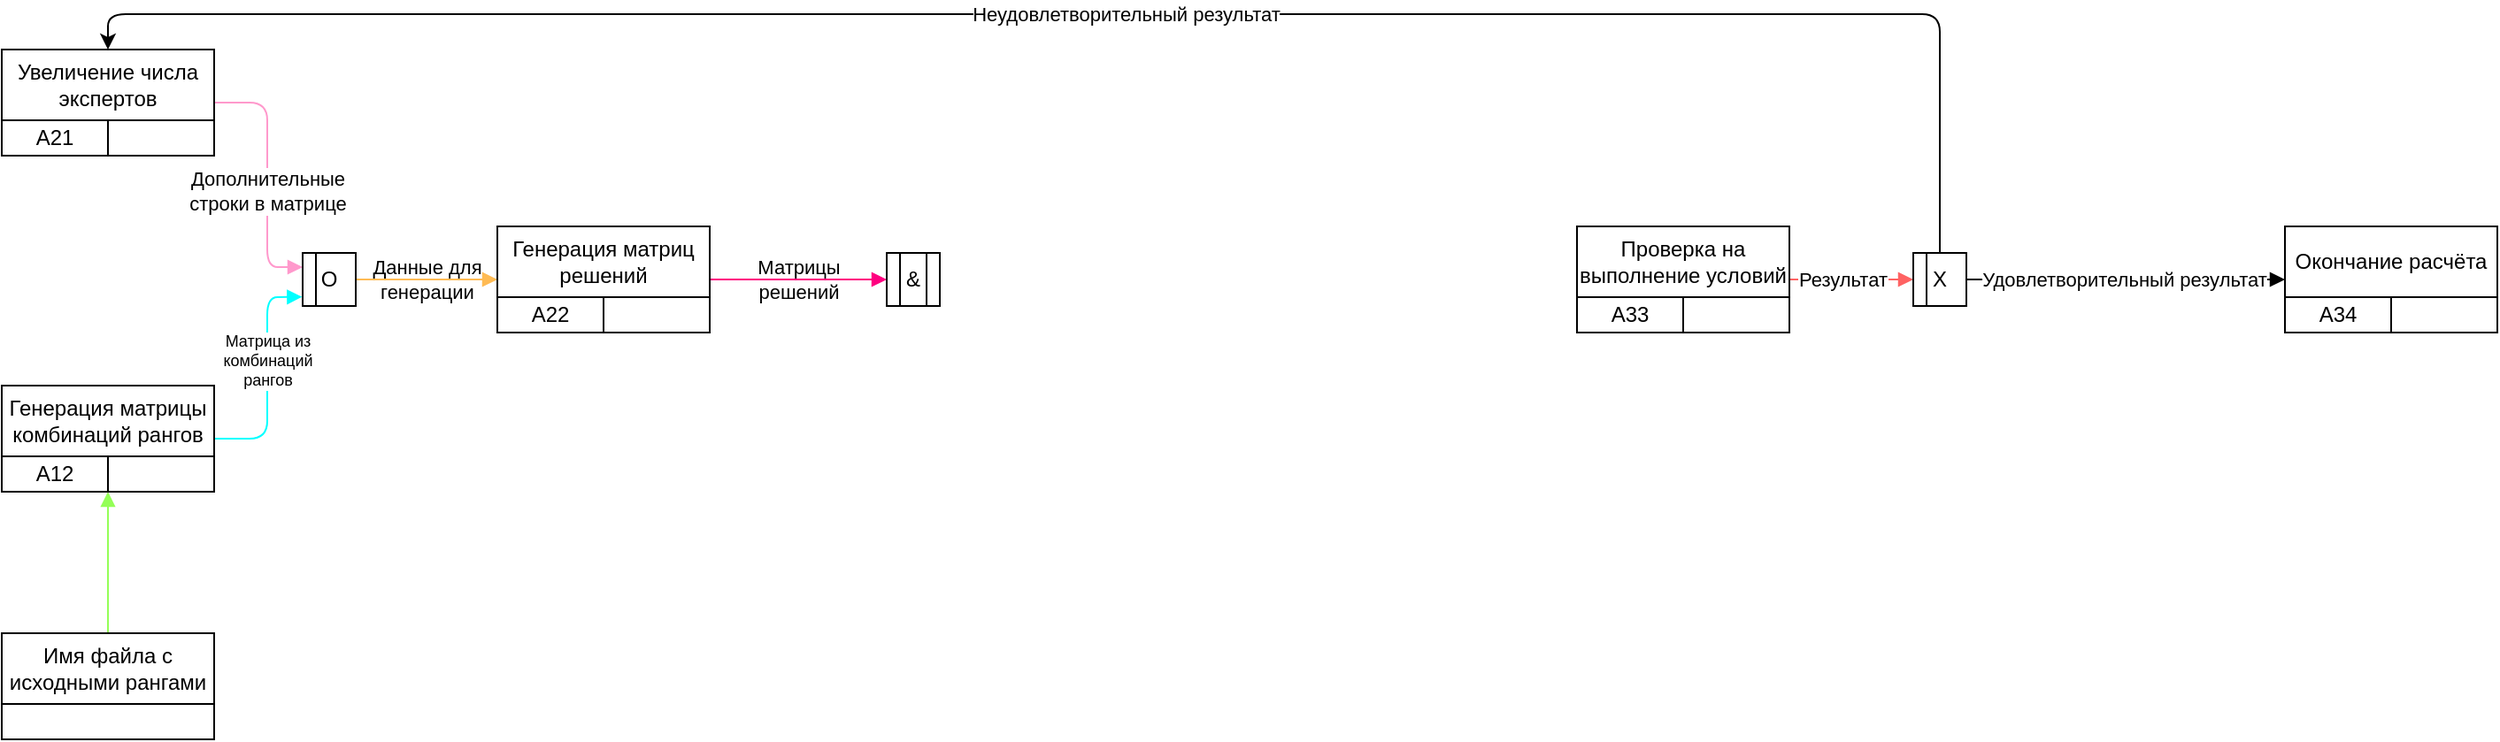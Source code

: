 <mxfile version="22.1.2" type="github">
  <diagram name="Страница — 1" id="2axHYxeO-4VpE9UikgM9">
    <mxGraphModel dx="1077" dy="577" grid="1" gridSize="10" guides="1" tooltips="1" connect="1" arrows="1" fold="1" page="1" pageScale="1" pageWidth="827" pageHeight="1169" math="0" shadow="0">
      <root>
        <mxCell id="0" />
        <mxCell id="1" parent="0" />
        <mxCell id="rHtwVeTPGvIX2-GxLPoe-113" style="edgeStyle=orthogonalEdgeStyle;rounded=1;orthogonalLoop=1;jettySize=auto;html=1;entryX=1;entryY=1;entryDx=0;entryDy=0;strokeColor=#94FF57;endArrow=block;endFill=1;" edge="1" parent="1" source="rHtwVeTPGvIX2-GxLPoe-112" target="rHtwVeTPGvIX2-GxLPoe-55">
          <mxGeometry relative="1" as="geometry" />
        </mxCell>
        <mxCell id="rHtwVeTPGvIX2-GxLPoe-78" value="Результат" style="edgeStyle=orthogonalEdgeStyle;rounded=0;orthogonalLoop=1;jettySize=auto;html=1;exitX=1;exitY=0.75;exitDx=0;exitDy=0;entryX=0;entryY=0.5;entryDx=0;entryDy=0;endArrow=block;endFill=1;strokeColor=#FF6363;" edge="1" parent="1" source="rHtwVeTPGvIX2-GxLPoe-75" target="rHtwVeTPGvIX2-GxLPoe-76">
          <mxGeometry x="-0.143" relative="1" as="geometry">
            <mxPoint as="offset" />
          </mxGeometry>
        </mxCell>
        <mxCell id="rHtwVeTPGvIX2-GxLPoe-50" value="&lt;div&gt;Данные для&lt;/div&gt;&lt;div&gt;генерации&lt;br&gt;&lt;/div&gt;" style="edgeStyle=orthogonalEdgeStyle;rounded=0;orthogonalLoop=1;jettySize=auto;html=1;entryX=0;entryY=0.75;entryDx=0;entryDy=0;endArrow=block;endFill=1;strokeColor=#FFBB54;labelBackgroundColor=none;" edge="1" parent="1" source="rHtwVeTPGvIX2-GxLPoe-49" target="rHtwVeTPGvIX2-GxLPoe-8">
          <mxGeometry relative="1" as="geometry">
            <mxPoint as="offset" />
          </mxGeometry>
        </mxCell>
        <mxCell id="rHtwVeTPGvIX2-GxLPoe-61" value="Дополнительные&lt;br style=&quot;font-size: 10px;&quot;&gt;строки в матрице" style="edgeStyle=orthogonalEdgeStyle;rounded=1;orthogonalLoop=1;jettySize=auto;html=1;exitX=1;exitY=0.75;exitDx=0;exitDy=0;entryX=0;entryY=0.25;entryDx=0;entryDy=0;strokeColor=#FF99CC;endArrow=block;endFill=1;" edge="1" parent="1" source="rHtwVeTPGvIX2-GxLPoe-47" target="rHtwVeTPGvIX2-GxLPoe-49">
          <mxGeometry x="0.115" relative="1" as="geometry">
            <Array as="points">
              <mxPoint x="150" y="210" />
              <mxPoint x="150" y="303" />
              <mxPoint x="170" y="303" />
            </Array>
            <mxPoint as="offset" />
          </mxGeometry>
        </mxCell>
        <mxCell id="rHtwVeTPGvIX2-GxLPoe-24" value="&lt;div&gt;Матрицы&lt;/div&gt;&lt;div&gt;решений&lt;/div&gt;" style="endArrow=block;html=1;rounded=0;endFill=1;exitX=1;exitY=0.75;exitDx=0;exitDy=0;strokeColor=#FF0080;startFill=1;labelBackgroundColor=none;" edge="1" parent="1" source="rHtwVeTPGvIX2-GxLPoe-8">
          <mxGeometry width="50" height="50" relative="1" as="geometry">
            <mxPoint x="430" y="300" as="sourcePoint" />
            <mxPoint x="500" y="310" as="targetPoint" />
            <mxPoint as="offset" />
          </mxGeometry>
        </mxCell>
        <mxCell id="rHtwVeTPGvIX2-GxLPoe-58" value="&lt;div style=&quot;font-size: 9px;&quot;&gt;Матрица из&lt;/div&gt;&lt;div style=&quot;font-size: 9px;&quot;&gt;комбинаций&lt;/div&gt;&lt;div style=&quot;font-size: 9px;&quot;&gt;рангов&lt;/div&gt;" style="endArrow=block;html=1;rounded=1;exitX=1;exitY=0.75;exitDx=0;exitDy=0;entryX=-0.01;entryY=0.828;entryDx=0;entryDy=0;endFill=1;strokeColor=#00FFFF;fontSize=9;entryPerimeter=0;" edge="1" parent="1" source="rHtwVeTPGvIX2-GxLPoe-56" target="rHtwVeTPGvIX2-GxLPoe-49">
          <mxGeometry x="0.143" width="50" height="50" relative="1" as="geometry">
            <mxPoint x="180" y="350" as="sourcePoint" />
            <mxPoint x="230" y="300" as="targetPoint" />
            <Array as="points">
              <mxPoint x="150" y="400" />
              <mxPoint x="150" y="320" />
            </Array>
            <mxPoint as="offset" />
          </mxGeometry>
        </mxCell>
        <mxCell id="rHtwVeTPGvIX2-GxLPoe-9" value="" style="group" vertex="1" connectable="0" parent="1">
          <mxGeometry x="280" y="280" width="120" height="60" as="geometry" />
        </mxCell>
        <mxCell id="rHtwVeTPGvIX2-GxLPoe-2" value="" style="rounded=0;whiteSpace=wrap;html=1;" vertex="1" parent="rHtwVeTPGvIX2-GxLPoe-9">
          <mxGeometry width="120" height="60" as="geometry" />
        </mxCell>
        <mxCell id="rHtwVeTPGvIX2-GxLPoe-3" value="" style="rounded=0;whiteSpace=wrap;html=1;" vertex="1" parent="rHtwVeTPGvIX2-GxLPoe-9">
          <mxGeometry y="40" width="60" height="20" as="geometry" />
        </mxCell>
        <mxCell id="rHtwVeTPGvIX2-GxLPoe-4" value="" style="rounded=0;whiteSpace=wrap;html=1;" vertex="1" parent="rHtwVeTPGvIX2-GxLPoe-9">
          <mxGeometry x="60" y="40" width="60" height="20" as="geometry" />
        </mxCell>
        <mxCell id="rHtwVeTPGvIX2-GxLPoe-6" value="А22" style="text;html=1;strokeColor=none;fillColor=none;align=center;verticalAlign=middle;whiteSpace=wrap;rounded=0;" vertex="1" parent="rHtwVeTPGvIX2-GxLPoe-9">
          <mxGeometry y="40" width="60" height="20" as="geometry" />
        </mxCell>
        <mxCell id="rHtwVeTPGvIX2-GxLPoe-8" value="Генерация матриц решений" style="text;html=1;strokeColor=none;fillColor=none;align=center;verticalAlign=middle;whiteSpace=wrap;rounded=0;" vertex="1" parent="rHtwVeTPGvIX2-GxLPoe-9">
          <mxGeometry width="120" height="40" as="geometry" />
        </mxCell>
        <mxCell id="rHtwVeTPGvIX2-GxLPoe-42" value="" style="group" vertex="1" connectable="0" parent="1">
          <mxGeometry y="180" width="120" height="60" as="geometry" />
        </mxCell>
        <mxCell id="rHtwVeTPGvIX2-GxLPoe-43" value="" style="rounded=0;whiteSpace=wrap;html=1;" vertex="1" parent="rHtwVeTPGvIX2-GxLPoe-42">
          <mxGeometry width="120" height="60" as="geometry" />
        </mxCell>
        <mxCell id="rHtwVeTPGvIX2-GxLPoe-44" value="" style="rounded=0;whiteSpace=wrap;html=1;" vertex="1" parent="rHtwVeTPGvIX2-GxLPoe-42">
          <mxGeometry y="40" width="60" height="20" as="geometry" />
        </mxCell>
        <mxCell id="rHtwVeTPGvIX2-GxLPoe-45" value="" style="rounded=0;whiteSpace=wrap;html=1;" vertex="1" parent="rHtwVeTPGvIX2-GxLPoe-42">
          <mxGeometry x="60" y="40" width="60" height="20" as="geometry" />
        </mxCell>
        <mxCell id="rHtwVeTPGvIX2-GxLPoe-46" value="А21" style="text;html=1;strokeColor=none;fillColor=none;align=center;verticalAlign=middle;whiteSpace=wrap;rounded=0;" vertex="1" parent="rHtwVeTPGvIX2-GxLPoe-42">
          <mxGeometry y="40" width="60" height="20" as="geometry" />
        </mxCell>
        <mxCell id="rHtwVeTPGvIX2-GxLPoe-47" value="Увеличение числа экспертов" style="text;html=1;strokeColor=none;fillColor=none;align=center;verticalAlign=middle;whiteSpace=wrap;rounded=0;" vertex="1" parent="rHtwVeTPGvIX2-GxLPoe-42">
          <mxGeometry width="120" height="40" as="geometry" />
        </mxCell>
        <mxCell id="rHtwVeTPGvIX2-GxLPoe-49" value="O" style="rounded=0;whiteSpace=wrap;html=1;" vertex="1" parent="1">
          <mxGeometry x="170" y="295" width="30" height="30" as="geometry" />
        </mxCell>
        <mxCell id="rHtwVeTPGvIX2-GxLPoe-51" value="" style="group" vertex="1" connectable="0" parent="1">
          <mxGeometry y="370" width="120" height="60" as="geometry" />
        </mxCell>
        <mxCell id="rHtwVeTPGvIX2-GxLPoe-52" value="" style="rounded=0;whiteSpace=wrap;html=1;" vertex="1" parent="rHtwVeTPGvIX2-GxLPoe-51">
          <mxGeometry width="120" height="60" as="geometry" />
        </mxCell>
        <mxCell id="rHtwVeTPGvIX2-GxLPoe-53" value="" style="rounded=0;whiteSpace=wrap;html=1;" vertex="1" parent="rHtwVeTPGvIX2-GxLPoe-51">
          <mxGeometry y="40" width="60" height="20" as="geometry" />
        </mxCell>
        <mxCell id="rHtwVeTPGvIX2-GxLPoe-54" value="" style="rounded=0;whiteSpace=wrap;html=1;" vertex="1" parent="rHtwVeTPGvIX2-GxLPoe-51">
          <mxGeometry x="60" y="40" width="60" height="20" as="geometry" />
        </mxCell>
        <mxCell id="rHtwVeTPGvIX2-GxLPoe-55" value="А12" style="text;html=1;strokeColor=none;fillColor=none;align=center;verticalAlign=middle;whiteSpace=wrap;rounded=0;" vertex="1" parent="rHtwVeTPGvIX2-GxLPoe-51">
          <mxGeometry y="40" width="60" height="20" as="geometry" />
        </mxCell>
        <mxCell id="rHtwVeTPGvIX2-GxLPoe-56" value="Генерация матрицы комбинаций рангов" style="text;html=1;strokeColor=none;fillColor=none;align=center;verticalAlign=middle;whiteSpace=wrap;rounded=0;" vertex="1" parent="rHtwVeTPGvIX2-GxLPoe-51">
          <mxGeometry width="120" height="40" as="geometry" />
        </mxCell>
        <mxCell id="rHtwVeTPGvIX2-GxLPoe-59" value="" style="endArrow=none;html=1;rounded=0;entryX=0.25;entryY=0;entryDx=0;entryDy=0;exitX=0.25;exitY=1;exitDx=0;exitDy=0;" edge="1" parent="1" source="rHtwVeTPGvIX2-GxLPoe-49" target="rHtwVeTPGvIX2-GxLPoe-49">
          <mxGeometry width="50" height="50" relative="1" as="geometry">
            <mxPoint x="160" y="350" as="sourcePoint" />
            <mxPoint x="210" y="300" as="targetPoint" />
          </mxGeometry>
        </mxCell>
        <mxCell id="rHtwVeTPGvIX2-GxLPoe-70" value="" style="group" vertex="1" connectable="0" parent="1">
          <mxGeometry x="890" y="280" width="120" height="60" as="geometry" />
        </mxCell>
        <mxCell id="rHtwVeTPGvIX2-GxLPoe-71" value="" style="rounded=0;whiteSpace=wrap;html=1;" vertex="1" parent="rHtwVeTPGvIX2-GxLPoe-70">
          <mxGeometry width="120" height="60" as="geometry" />
        </mxCell>
        <mxCell id="rHtwVeTPGvIX2-GxLPoe-72" value="" style="rounded=0;whiteSpace=wrap;html=1;" vertex="1" parent="rHtwVeTPGvIX2-GxLPoe-70">
          <mxGeometry y="40" width="60" height="20" as="geometry" />
        </mxCell>
        <mxCell id="rHtwVeTPGvIX2-GxLPoe-73" value="" style="rounded=0;whiteSpace=wrap;html=1;" vertex="1" parent="rHtwVeTPGvIX2-GxLPoe-70">
          <mxGeometry x="60" y="40" width="60" height="20" as="geometry" />
        </mxCell>
        <mxCell id="rHtwVeTPGvIX2-GxLPoe-74" value="А33" style="text;html=1;strokeColor=none;fillColor=none;align=center;verticalAlign=middle;whiteSpace=wrap;rounded=0;" vertex="1" parent="rHtwVeTPGvIX2-GxLPoe-70">
          <mxGeometry y="40" width="60" height="20" as="geometry" />
        </mxCell>
        <mxCell id="rHtwVeTPGvIX2-GxLPoe-75" value="Проверка на выполнение условий" style="text;html=1;strokeColor=none;fillColor=none;align=center;verticalAlign=middle;whiteSpace=wrap;rounded=0;" vertex="1" parent="rHtwVeTPGvIX2-GxLPoe-70">
          <mxGeometry width="120" height="40" as="geometry" />
        </mxCell>
        <mxCell id="rHtwVeTPGvIX2-GxLPoe-79" value="Неудовлетворительный результат" style="edgeStyle=orthogonalEdgeStyle;rounded=1;orthogonalLoop=1;jettySize=auto;html=1;entryX=0.5;entryY=0;entryDx=0;entryDy=0;exitX=0.5;exitY=0;exitDx=0;exitDy=0;" edge="1" parent="1" source="rHtwVeTPGvIX2-GxLPoe-76" target="rHtwVeTPGvIX2-GxLPoe-47">
          <mxGeometry relative="1" as="geometry">
            <Array as="points">
              <mxPoint x="1095" y="160" />
              <mxPoint x="60" y="160" />
            </Array>
          </mxGeometry>
        </mxCell>
        <mxCell id="rHtwVeTPGvIX2-GxLPoe-81" value="Удовлетворительный результат" style="rounded=0;orthogonalLoop=1;jettySize=auto;html=1;exitX=1;exitY=0.5;exitDx=0;exitDy=0;entryX=0;entryY=0.75;entryDx=0;entryDy=0;endArrow=block;endFill=1;" edge="1" parent="1" source="rHtwVeTPGvIX2-GxLPoe-76" target="rHtwVeTPGvIX2-GxLPoe-88">
          <mxGeometry x="-0.016" relative="1" as="geometry">
            <mxPoint x="1170" y="320" as="targetPoint" />
            <mxPoint as="offset" />
          </mxGeometry>
        </mxCell>
        <mxCell id="rHtwVeTPGvIX2-GxLPoe-76" value="X" style="rounded=0;whiteSpace=wrap;html=1;" vertex="1" parent="1">
          <mxGeometry x="1080" y="295" width="30" height="30" as="geometry" />
        </mxCell>
        <mxCell id="rHtwVeTPGvIX2-GxLPoe-77" value="" style="endArrow=none;html=1;rounded=0;entryX=0.25;entryY=0;entryDx=0;entryDy=0;exitX=0.25;exitY=1;exitDx=0;exitDy=0;" edge="1" parent="1" source="rHtwVeTPGvIX2-GxLPoe-76" target="rHtwVeTPGvIX2-GxLPoe-76">
          <mxGeometry width="50" height="50" relative="1" as="geometry">
            <mxPoint x="1070" y="350" as="sourcePoint" />
            <mxPoint x="1120" y="300" as="targetPoint" />
          </mxGeometry>
        </mxCell>
        <mxCell id="rHtwVeTPGvIX2-GxLPoe-83" value="" style="group" vertex="1" connectable="0" parent="1">
          <mxGeometry x="1290" y="280" width="120" height="60" as="geometry" />
        </mxCell>
        <mxCell id="rHtwVeTPGvIX2-GxLPoe-84" value="" style="rounded=0;whiteSpace=wrap;html=1;" vertex="1" parent="rHtwVeTPGvIX2-GxLPoe-83">
          <mxGeometry width="120" height="60" as="geometry" />
        </mxCell>
        <mxCell id="rHtwVeTPGvIX2-GxLPoe-85" value="" style="rounded=0;whiteSpace=wrap;html=1;" vertex="1" parent="rHtwVeTPGvIX2-GxLPoe-83">
          <mxGeometry y="40" width="60" height="20" as="geometry" />
        </mxCell>
        <mxCell id="rHtwVeTPGvIX2-GxLPoe-86" value="" style="rounded=0;whiteSpace=wrap;html=1;" vertex="1" parent="rHtwVeTPGvIX2-GxLPoe-83">
          <mxGeometry x="60" y="40" width="60" height="20" as="geometry" />
        </mxCell>
        <mxCell id="rHtwVeTPGvIX2-GxLPoe-87" value="А34" style="text;html=1;strokeColor=none;fillColor=none;align=center;verticalAlign=middle;whiteSpace=wrap;rounded=0;" vertex="1" parent="rHtwVeTPGvIX2-GxLPoe-83">
          <mxGeometry y="40" width="60" height="20" as="geometry" />
        </mxCell>
        <mxCell id="rHtwVeTPGvIX2-GxLPoe-88" value="Окончание расчёта" style="text;html=1;strokeColor=none;fillColor=none;align=center;verticalAlign=middle;whiteSpace=wrap;rounded=0;" vertex="1" parent="rHtwVeTPGvIX2-GxLPoe-83">
          <mxGeometry width="120" height="40" as="geometry" />
        </mxCell>
        <mxCell id="rHtwVeTPGvIX2-GxLPoe-95" value="&amp;amp;" style="rounded=0;whiteSpace=wrap;html=1;" vertex="1" parent="1">
          <mxGeometry x="500" y="295" width="30" height="30" as="geometry" />
        </mxCell>
        <mxCell id="rHtwVeTPGvIX2-GxLPoe-96" value="" style="endArrow=none;html=1;rounded=0;entryX=0.25;entryY=0;entryDx=0;entryDy=0;exitX=0.25;exitY=1;exitDx=0;exitDy=0;" edge="1" parent="1" source="rHtwVeTPGvIX2-GxLPoe-95" target="rHtwVeTPGvIX2-GxLPoe-95">
          <mxGeometry width="50" height="50" relative="1" as="geometry">
            <mxPoint x="490" y="350" as="sourcePoint" />
            <mxPoint x="540" y="300" as="targetPoint" />
          </mxGeometry>
        </mxCell>
        <mxCell id="rHtwVeTPGvIX2-GxLPoe-98" value="" style="endArrow=none;html=1;rounded=0;entryX=0.75;entryY=0;entryDx=0;entryDy=0;exitX=0.75;exitY=1;exitDx=0;exitDy=0;" edge="1" parent="1" source="rHtwVeTPGvIX2-GxLPoe-95" target="rHtwVeTPGvIX2-GxLPoe-95">
          <mxGeometry width="50" height="50" relative="1" as="geometry">
            <mxPoint x="518" y="335" as="sourcePoint" />
            <mxPoint x="518" y="305" as="targetPoint" />
          </mxGeometry>
        </mxCell>
        <mxCell id="rHtwVeTPGvIX2-GxLPoe-107" value="" style="group" vertex="1" connectable="0" parent="1">
          <mxGeometry y="510" width="120" height="60" as="geometry" />
        </mxCell>
        <mxCell id="rHtwVeTPGvIX2-GxLPoe-108" value="" style="rounded=0;whiteSpace=wrap;html=1;" vertex="1" parent="rHtwVeTPGvIX2-GxLPoe-107">
          <mxGeometry width="120" height="60" as="geometry" />
        </mxCell>
        <mxCell id="rHtwVeTPGvIX2-GxLPoe-109" value="" style="rounded=0;whiteSpace=wrap;html=1;" vertex="1" parent="rHtwVeTPGvIX2-GxLPoe-107">
          <mxGeometry y="40" width="120" height="20" as="geometry" />
        </mxCell>
        <mxCell id="rHtwVeTPGvIX2-GxLPoe-112" value="Имя файла с исходными рангами" style="text;html=1;strokeColor=none;fillColor=none;align=center;verticalAlign=middle;whiteSpace=wrap;rounded=0;" vertex="1" parent="rHtwVeTPGvIX2-GxLPoe-107">
          <mxGeometry width="120" height="40" as="geometry" />
        </mxCell>
      </root>
    </mxGraphModel>
  </diagram>
</mxfile>
